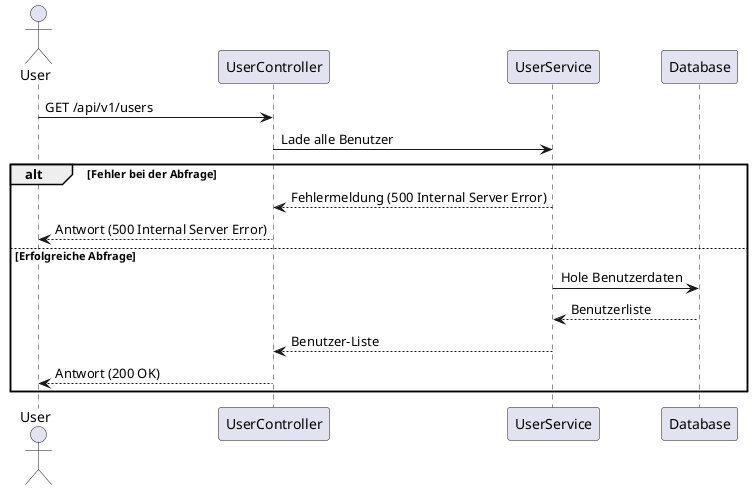 @startuml
skinparam Shadowing false
skinparam maxMessageSize 300

actor User
participant UserController
participant UserService
participant Database

User -> UserController: GET /api/v1/users
UserController -> UserService: Lade alle Benutzer
alt Fehler bei der Abfrage
    UserService --> UserController: Fehlermeldung (500 Internal Server Error)
    UserController --> User: Antwort (500 Internal Server Error)
else Erfolgreiche Abfrage
    UserService -> Database: Hole Benutzerdaten
    Database --> UserService: Benutzerliste
    UserService --> UserController: Benutzer-Liste
    UserController --> User: Antwort (200 OK)
end
@enduml